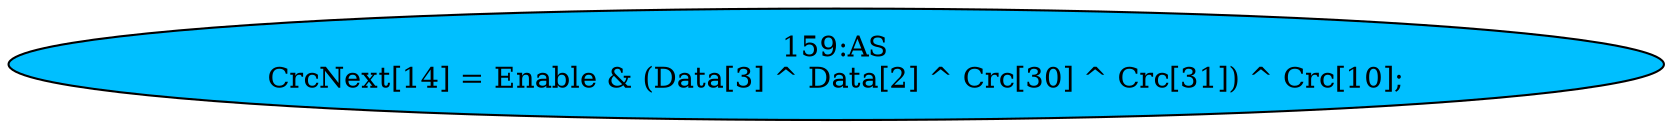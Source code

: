 strict digraph "" {
	node [label="\N"];
	"159:AS"	 [ast="<pyverilog.vparser.ast.Assign object at 0x7f417dcca150>",
		def_var="['CrcNext']",
		fillcolor=deepskyblue,
		label="159:AS
CrcNext[14] = Enable & (Data[3] ^ Data[2] ^ Crc[30] ^ Crc[31]) ^ Crc[10];",
		statements="[]",
		style=filled,
		typ=Assign,
		use_var="['Enable', 'Data', 'Data', 'Crc', 'Crc', 'Crc']"];
}
